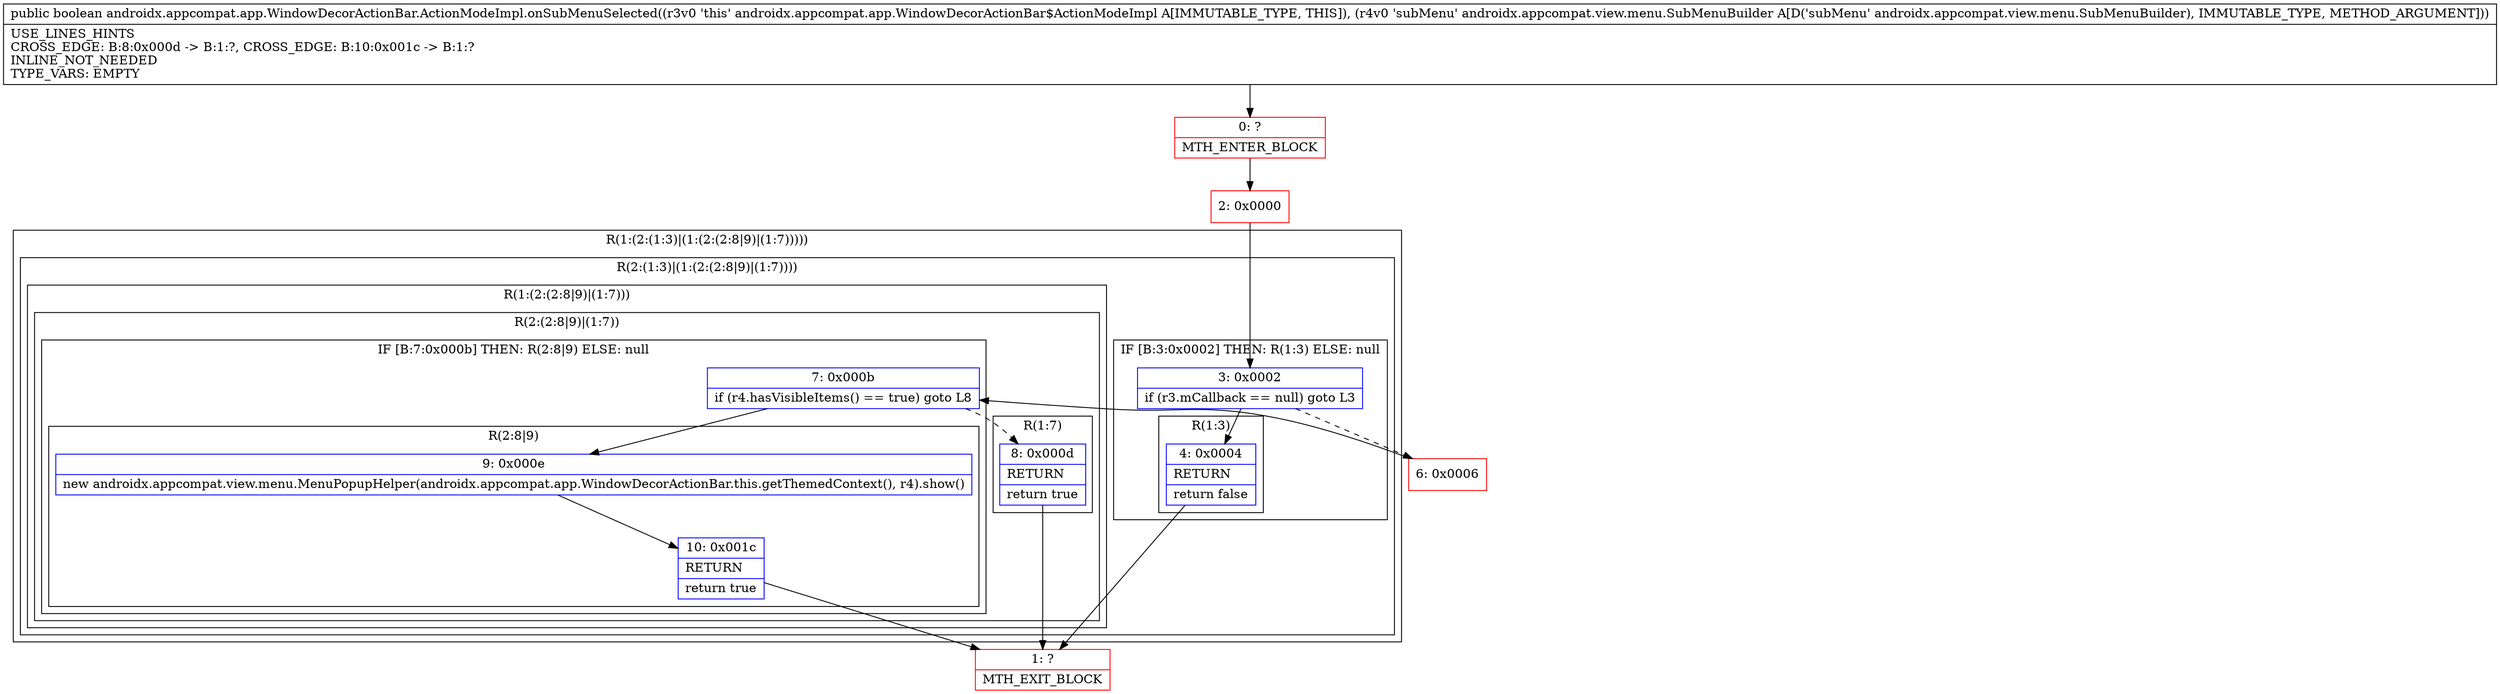 digraph "CFG forandroidx.appcompat.app.WindowDecorActionBar.ActionModeImpl.onSubMenuSelected(Landroidx\/appcompat\/view\/menu\/SubMenuBuilder;)Z" {
subgraph cluster_Region_1483776892 {
label = "R(1:(2:(1:3)|(1:(2:(2:8|9)|(1:7)))))";
node [shape=record,color=blue];
subgraph cluster_Region_962788741 {
label = "R(2:(1:3)|(1:(2:(2:8|9)|(1:7))))";
node [shape=record,color=blue];
subgraph cluster_IfRegion_1489405946 {
label = "IF [B:3:0x0002] THEN: R(1:3) ELSE: null";
node [shape=record,color=blue];
Node_3 [shape=record,label="{3\:\ 0x0002|if (r3.mCallback == null) goto L3\l}"];
subgraph cluster_Region_1985920803 {
label = "R(1:3)";
node [shape=record,color=blue];
Node_4 [shape=record,label="{4\:\ 0x0004|RETURN\l|return false\l}"];
}
}
subgraph cluster_Region_728275415 {
label = "R(1:(2:(2:8|9)|(1:7)))";
node [shape=record,color=blue];
subgraph cluster_Region_97044458 {
label = "R(2:(2:8|9)|(1:7))";
node [shape=record,color=blue];
subgraph cluster_IfRegion_1767729662 {
label = "IF [B:7:0x000b] THEN: R(2:8|9) ELSE: null";
node [shape=record,color=blue];
Node_7 [shape=record,label="{7\:\ 0x000b|if (r4.hasVisibleItems() == true) goto L8\l}"];
subgraph cluster_Region_1786340433 {
label = "R(2:8|9)";
node [shape=record,color=blue];
Node_9 [shape=record,label="{9\:\ 0x000e|new androidx.appcompat.view.menu.MenuPopupHelper(androidx.appcompat.app.WindowDecorActionBar.this.getThemedContext(), r4).show()\l}"];
Node_10 [shape=record,label="{10\:\ 0x001c|RETURN\l|return true\l}"];
}
}
subgraph cluster_Region_95485672 {
label = "R(1:7)";
node [shape=record,color=blue];
Node_8 [shape=record,label="{8\:\ 0x000d|RETURN\l|return true\l}"];
}
}
}
}
}
Node_0 [shape=record,color=red,label="{0\:\ ?|MTH_ENTER_BLOCK\l}"];
Node_2 [shape=record,color=red,label="{2\:\ 0x0000}"];
Node_1 [shape=record,color=red,label="{1\:\ ?|MTH_EXIT_BLOCK\l}"];
Node_6 [shape=record,color=red,label="{6\:\ 0x0006}"];
MethodNode[shape=record,label="{public boolean androidx.appcompat.app.WindowDecorActionBar.ActionModeImpl.onSubMenuSelected((r3v0 'this' androidx.appcompat.app.WindowDecorActionBar$ActionModeImpl A[IMMUTABLE_TYPE, THIS]), (r4v0 'subMenu' androidx.appcompat.view.menu.SubMenuBuilder A[D('subMenu' androidx.appcompat.view.menu.SubMenuBuilder), IMMUTABLE_TYPE, METHOD_ARGUMENT]))  | USE_LINES_HINTS\lCROSS_EDGE: B:8:0x000d \-\> B:1:?, CROSS_EDGE: B:10:0x001c \-\> B:1:?\lINLINE_NOT_NEEDED\lTYPE_VARS: EMPTY\l}"];
MethodNode -> Node_0;Node_3 -> Node_4;
Node_3 -> Node_6[style=dashed];
Node_4 -> Node_1;
Node_7 -> Node_8[style=dashed];
Node_7 -> Node_9;
Node_9 -> Node_10;
Node_10 -> Node_1;
Node_8 -> Node_1;
Node_0 -> Node_2;
Node_2 -> Node_3;
Node_6 -> Node_7;
}

